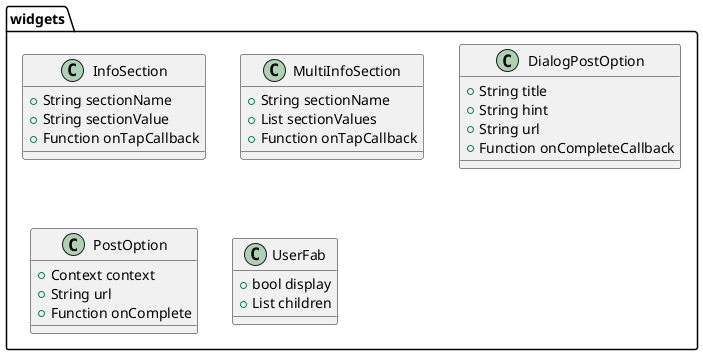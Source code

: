 @startuml baustein_app_widgets

package widgets{

  class InfoSection{
    +String sectionName
    +String sectionValue
    +Function onTapCallback
  }

  class MultiInfoSection{
    +String sectionName
    +List sectionValues
    +Function onTapCallback
  }

  class DialogPostOption{
    +String title
    +String hint
    +String url
    +Function onCompleteCallback
  }

  class PostOption{
    +Context context
    +String url
    +Function onComplete
  }

  class UserFab{
    +bool display
    +List children
  }
}

@enduml